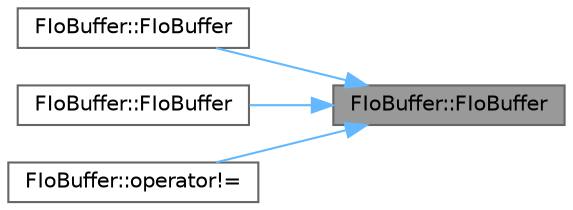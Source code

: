 digraph "FIoBuffer::FIoBuffer"
{
 // INTERACTIVE_SVG=YES
 // LATEX_PDF_SIZE
  bgcolor="transparent";
  edge [fontname=Helvetica,fontsize=10,labelfontname=Helvetica,labelfontsize=10];
  node [fontname=Helvetica,fontsize=10,shape=box,height=0.2,width=0.4];
  rankdir="RL";
  Node1 [id="Node000001",label="FIoBuffer::FIoBuffer",height=0.2,width=0.4,color="gray40", fillcolor="grey60", style="filled", fontcolor="black",tooltip=" "];
  Node1 -> Node2 [id="edge1_Node000001_Node000002",dir="back",color="steelblue1",style="solid",tooltip=" "];
  Node2 [id="Node000002",label="FIoBuffer::FIoBuffer",height=0.2,width=0.4,color="grey40", fillcolor="white", style="filled",URL="$d2/dd8/classFIoBuffer.html#a0b1427c0c10d27907114ee9c0c533978",tooltip=" "];
  Node1 -> Node3 [id="edge2_Node000001_Node000003",dir="back",color="steelblue1",style="solid",tooltip=" "];
  Node3 [id="Node000003",label="FIoBuffer::FIoBuffer",height=0.2,width=0.4,color="grey40", fillcolor="white", style="filled",URL="$d2/dd8/classFIoBuffer.html#acedb0f4cc041b71a04a77fa380c5c523",tooltip=" "];
  Node1 -> Node4 [id="edge3_Node000001_Node000004",dir="back",color="steelblue1",style="solid",tooltip=" "];
  Node4 [id="Node000004",label="FIoBuffer::operator!=",height=0.2,width=0.4,color="grey40", fillcolor="white", style="filled",URL="$d2/dd8/classFIoBuffer.html#a6d2396e18151a07a3e0da02d97967fcc",tooltip=" "];
}
